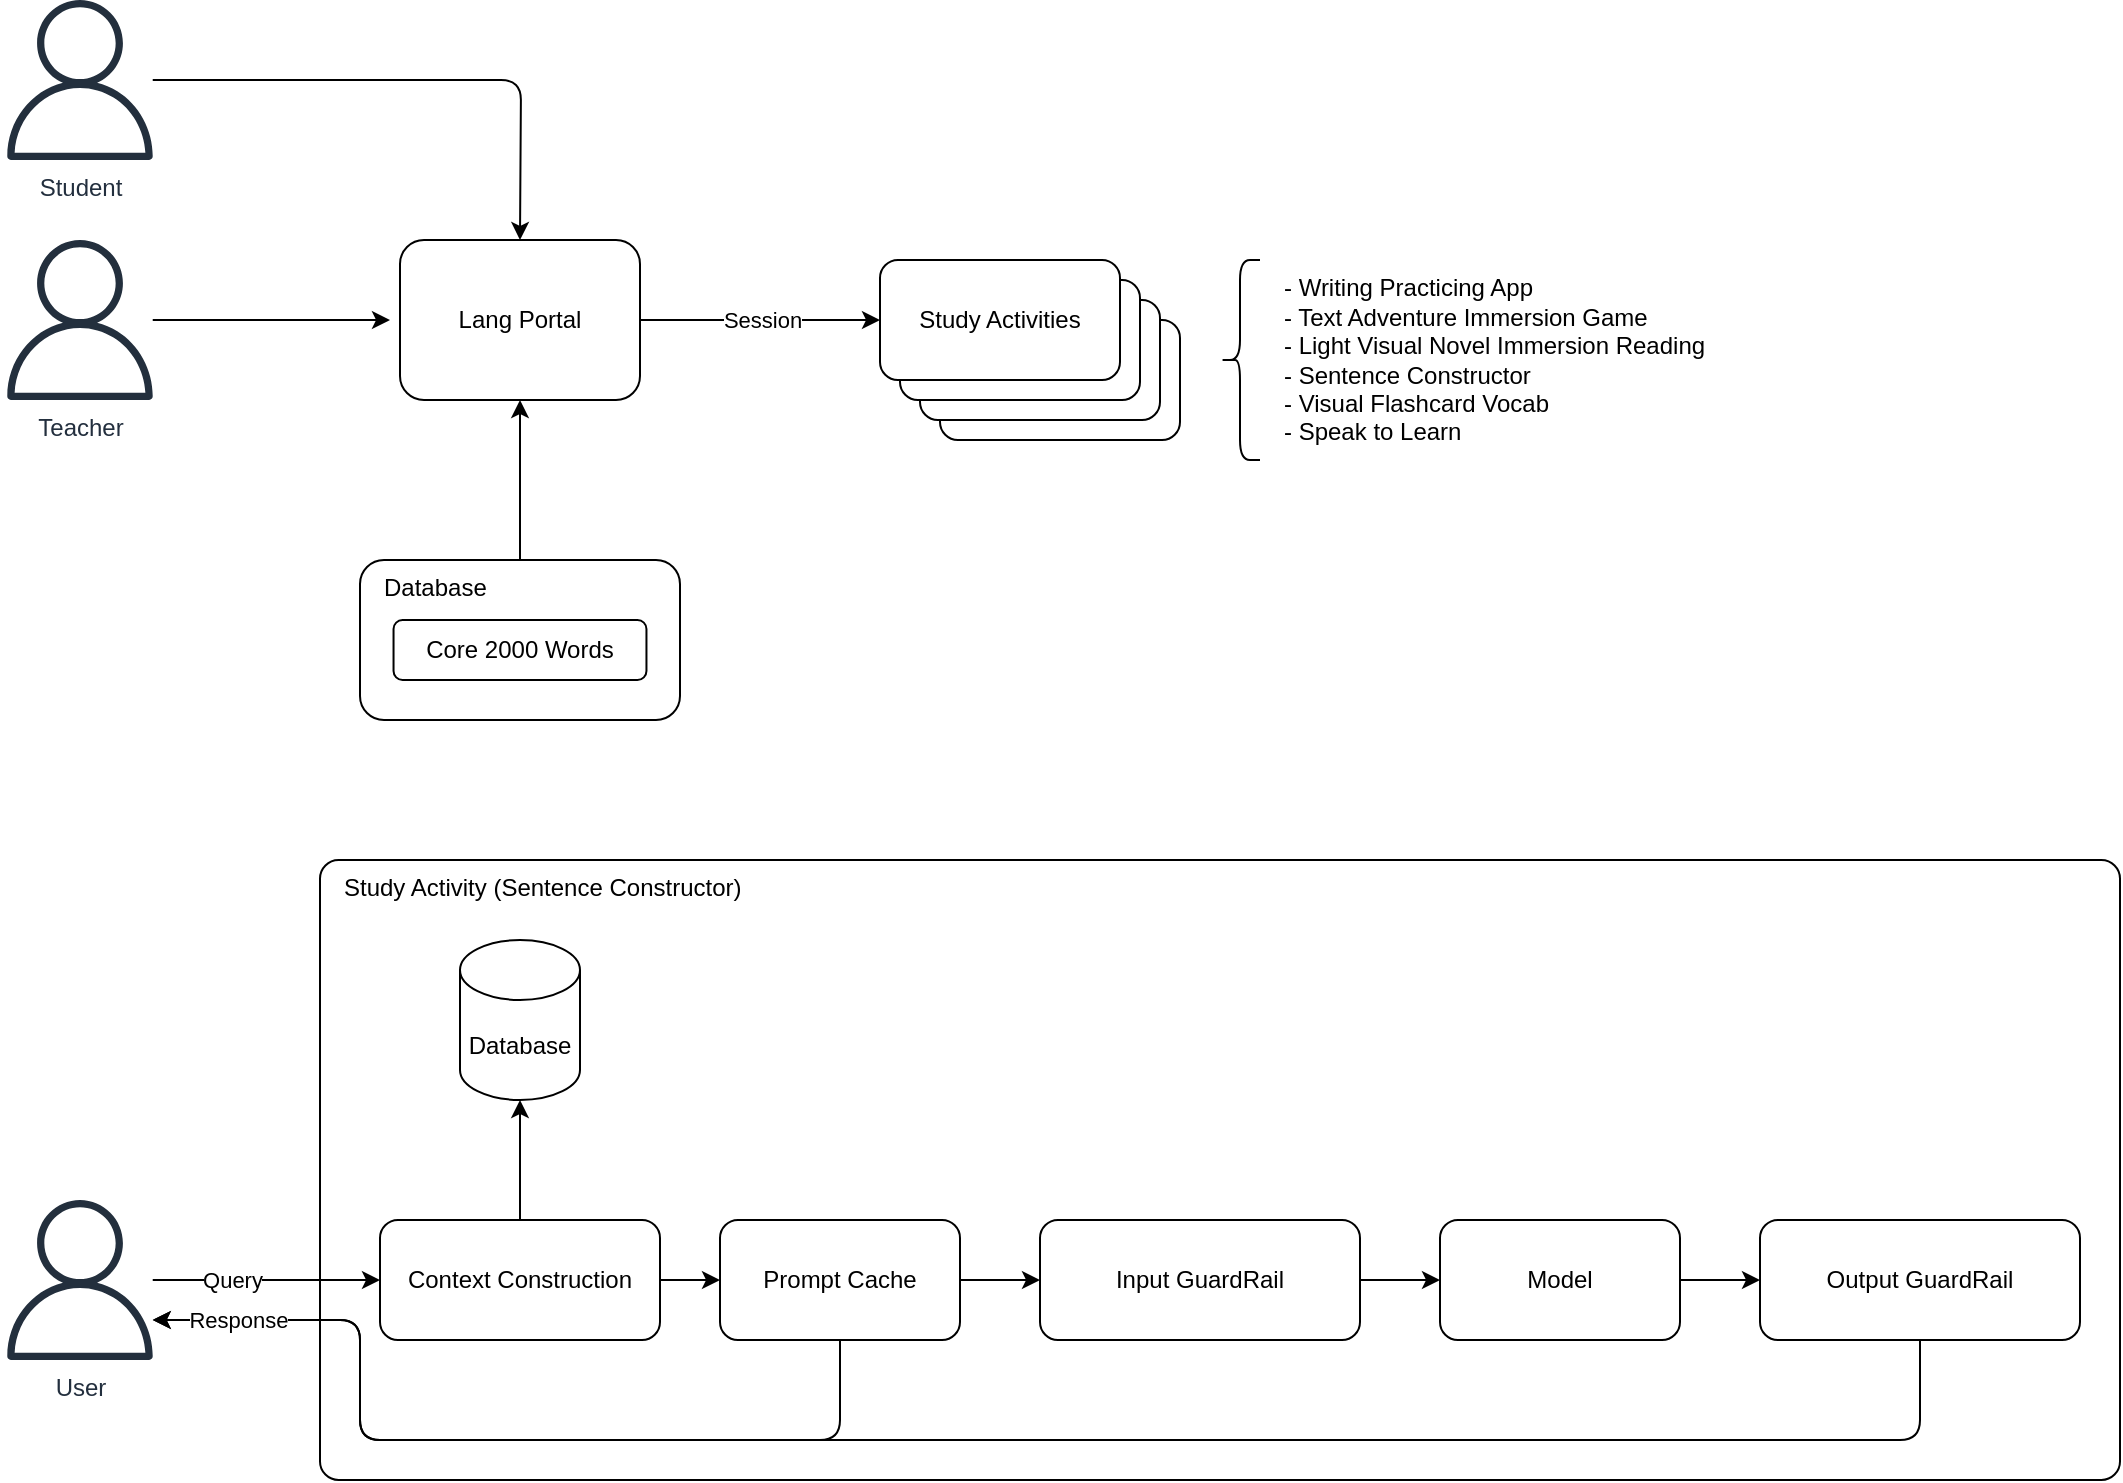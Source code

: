 <mxfile version="26.0.5">
  <diagram name="Page-1" id="Hk01fdB4jkvvHZxyG3Y6">
    <mxGraphModel dx="1007" dy="568" grid="1" gridSize="10" guides="1" tooltips="1" connect="1" arrows="1" fold="1" page="1" pageScale="1" pageWidth="850" pageHeight="1100" math="0" shadow="0">
      <root>
        <mxCell id="0" />
        <mxCell id="1" parent="0" />
        <mxCell id="A2Ggw8hq1gjowvri7o_E-37" value="Study Activity (Sentence Constructor)" style="rounded=1;whiteSpace=wrap;html=1;align=left;verticalAlign=top;spacingLeft=10;arcSize=3;" vertex="1" parent="1">
          <mxGeometry x="320" y="590" width="900" height="310" as="geometry" />
        </mxCell>
        <mxCell id="A2Ggw8hq1gjowvri7o_E-24" style="edgeStyle=orthogonalEdgeStyle;rounded=1;orthogonalLoop=1;jettySize=auto;html=1;curved=0;" edge="1" parent="1" source="A2Ggw8hq1gjowvri7o_E-1">
          <mxGeometry relative="1" as="geometry">
            <mxPoint x="420" y="280" as="targetPoint" />
          </mxGeometry>
        </mxCell>
        <mxCell id="A2Ggw8hq1gjowvri7o_E-1" value="Student" style="sketch=0;outlineConnect=0;fontColor=#232F3E;gradientColor=none;fillColor=#232F3D;strokeColor=none;dashed=0;verticalLabelPosition=bottom;verticalAlign=top;align=center;html=1;fontSize=12;fontStyle=0;aspect=fixed;pointerEvents=1;shape=mxgraph.aws4.user;" vertex="1" parent="1">
          <mxGeometry x="160" y="160" width="80" height="80" as="geometry" />
        </mxCell>
        <mxCell id="A2Ggw8hq1gjowvri7o_E-12" style="edgeStyle=orthogonalEdgeStyle;rounded=0;orthogonalLoop=1;jettySize=auto;html=1;" edge="1" parent="1" source="A2Ggw8hq1gjowvri7o_E-2">
          <mxGeometry relative="1" as="geometry">
            <mxPoint x="355" y="320" as="targetPoint" />
          </mxGeometry>
        </mxCell>
        <mxCell id="A2Ggw8hq1gjowvri7o_E-2" value="Teacher" style="sketch=0;outlineConnect=0;fontColor=#232F3E;gradientColor=none;fillColor=#232F3D;strokeColor=none;dashed=0;verticalLabelPosition=bottom;verticalAlign=top;align=center;html=1;fontSize=12;fontStyle=0;aspect=fixed;pointerEvents=1;shape=mxgraph.aws4.user;" vertex="1" parent="1">
          <mxGeometry x="160" y="280" width="80" height="80" as="geometry" />
        </mxCell>
        <mxCell id="A2Ggw8hq1gjowvri7o_E-14" style="edgeStyle=orthogonalEdgeStyle;rounded=0;orthogonalLoop=1;jettySize=auto;html=1;" edge="1" parent="1" source="A2Ggw8hq1gjowvri7o_E-9">
          <mxGeometry relative="1" as="geometry">
            <mxPoint x="420" y="360" as="targetPoint" />
          </mxGeometry>
        </mxCell>
        <mxCell id="A2Ggw8hq1gjowvri7o_E-15" style="edgeStyle=orthogonalEdgeStyle;rounded=0;orthogonalLoop=1;jettySize=auto;html=1;" edge="1" parent="1" source="A2Ggw8hq1gjowvri7o_E-48" target="A2Ggw8hq1gjowvri7o_E-7">
          <mxGeometry relative="1" as="geometry">
            <mxPoint x="485" y="320" as="sourcePoint" />
          </mxGeometry>
        </mxCell>
        <mxCell id="A2Ggw8hq1gjowvri7o_E-22" value="Session" style="edgeLabel;html=1;align=center;verticalAlign=middle;resizable=0;points=[];" vertex="1" connectable="0" parent="A2Ggw8hq1gjowvri7o_E-15">
          <mxGeometry x="-0.111" y="-2" relative="1" as="geometry">
            <mxPoint x="7" y="-2" as="offset" />
          </mxGeometry>
        </mxCell>
        <mxCell id="A2Ggw8hq1gjowvri7o_E-19" value="" style="group" vertex="1" connectable="0" parent="1">
          <mxGeometry x="600" y="290" width="150" height="90" as="geometry" />
        </mxCell>
        <mxCell id="A2Ggw8hq1gjowvri7o_E-18" value="Study Activities" style="rounded=1;whiteSpace=wrap;html=1;" vertex="1" parent="A2Ggw8hq1gjowvri7o_E-19">
          <mxGeometry x="30" y="30" width="120" height="60" as="geometry" />
        </mxCell>
        <mxCell id="A2Ggw8hq1gjowvri7o_E-17" value="Study Activities" style="rounded=1;whiteSpace=wrap;html=1;" vertex="1" parent="A2Ggw8hq1gjowvri7o_E-19">
          <mxGeometry x="20" y="20" width="120" height="60" as="geometry" />
        </mxCell>
        <mxCell id="A2Ggw8hq1gjowvri7o_E-16" value="Study Activities" style="rounded=1;whiteSpace=wrap;html=1;" vertex="1" parent="A2Ggw8hq1gjowvri7o_E-19">
          <mxGeometry x="10" y="10" width="120" height="60" as="geometry" />
        </mxCell>
        <mxCell id="A2Ggw8hq1gjowvri7o_E-7" value="Study Activities" style="rounded=1;whiteSpace=wrap;html=1;" vertex="1" parent="A2Ggw8hq1gjowvri7o_E-19">
          <mxGeometry width="120" height="60" as="geometry" />
        </mxCell>
        <mxCell id="A2Ggw8hq1gjowvri7o_E-20" value="- Writing Practicing App&lt;br&gt;- Text Adventure Immersion Game&lt;br&gt;- Light Visual Novel Immersion Reading&lt;br&gt;- Sentence Constructor&lt;br&gt;- Visual Flashcard Vocab&lt;br&gt;- Speak to Learn" style="text;align=left;verticalAlign=middle;resizable=0;points=[];autosize=1;strokeColor=none;fillColor=none;spacing=2;html=1;" vertex="1" parent="1">
          <mxGeometry x="800" y="290" width="230" height="100" as="geometry" />
        </mxCell>
        <mxCell id="A2Ggw8hq1gjowvri7o_E-21" value="" style="shape=curlyBracket;whiteSpace=wrap;html=1;rounded=1;labelPosition=left;verticalLabelPosition=middle;align=right;verticalAlign=middle;" vertex="1" parent="1">
          <mxGeometry x="770" y="290" width="20" height="100" as="geometry" />
        </mxCell>
        <mxCell id="A2Ggw8hq1gjowvri7o_E-28" style="edgeStyle=orthogonalEdgeStyle;rounded=0;orthogonalLoop=1;jettySize=auto;html=1;" edge="1" parent="1" source="A2Ggw8hq1gjowvri7o_E-23" target="A2Ggw8hq1gjowvri7o_E-27">
          <mxGeometry relative="1" as="geometry" />
        </mxCell>
        <mxCell id="A2Ggw8hq1gjowvri7o_E-49" style="edgeStyle=orthogonalEdgeStyle;rounded=0;orthogonalLoop=1;jettySize=auto;html=1;" edge="1" parent="1" source="A2Ggw8hq1gjowvri7o_E-23" target="A2Ggw8hq1gjowvri7o_E-33">
          <mxGeometry relative="1" as="geometry" />
        </mxCell>
        <mxCell id="A2Ggw8hq1gjowvri7o_E-23" value="Context Construction" style="rounded=1;whiteSpace=wrap;html=1;" vertex="1" parent="1">
          <mxGeometry x="350" y="770" width="140" height="60" as="geometry" />
        </mxCell>
        <mxCell id="A2Ggw8hq1gjowvri7o_E-26" style="edgeStyle=orthogonalEdgeStyle;rounded=1;orthogonalLoop=1;jettySize=auto;html=1;curved=0;" edge="1" parent="1" source="A2Ggw8hq1gjowvri7o_E-25" target="A2Ggw8hq1gjowvri7o_E-23">
          <mxGeometry relative="1" as="geometry">
            <Array as="points">
              <mxPoint x="270" y="800" />
              <mxPoint x="270" y="800" />
            </Array>
          </mxGeometry>
        </mxCell>
        <mxCell id="A2Ggw8hq1gjowvri7o_E-36" value="Query" style="edgeLabel;html=1;align=center;verticalAlign=middle;resizable=0;points=[];" vertex="1" connectable="0" parent="A2Ggw8hq1gjowvri7o_E-26">
          <mxGeometry x="-0.079" y="1" relative="1" as="geometry">
            <mxPoint x="-13" y="1" as="offset" />
          </mxGeometry>
        </mxCell>
        <mxCell id="A2Ggw8hq1gjowvri7o_E-25" value="User" style="sketch=0;outlineConnect=0;fontColor=#232F3E;gradientColor=none;fillColor=#232F3D;strokeColor=none;dashed=0;verticalLabelPosition=bottom;verticalAlign=top;align=center;html=1;fontSize=12;fontStyle=0;aspect=fixed;pointerEvents=1;shape=mxgraph.aws4.user;" vertex="1" parent="1">
          <mxGeometry x="160" y="760" width="80" height="80" as="geometry" />
        </mxCell>
        <mxCell id="A2Ggw8hq1gjowvri7o_E-27" value="Database" style="shape=cylinder3;whiteSpace=wrap;html=1;boundedLbl=1;backgroundOutline=1;size=15;" vertex="1" parent="1">
          <mxGeometry x="390" y="630" width="60" height="80" as="geometry" />
        </mxCell>
        <mxCell id="A2Ggw8hq1gjowvri7o_E-45" style="edgeStyle=orthogonalEdgeStyle;rounded=0;orthogonalLoop=1;jettySize=auto;html=1;" edge="1" parent="1" source="A2Ggw8hq1gjowvri7o_E-31" target="A2Ggw8hq1gjowvri7o_E-44">
          <mxGeometry relative="1" as="geometry" />
        </mxCell>
        <mxCell id="A2Ggw8hq1gjowvri7o_E-31" value="Input GuardRail" style="rounded=1;whiteSpace=wrap;html=1;" vertex="1" parent="1">
          <mxGeometry x="680" y="770" width="160" height="60" as="geometry" />
        </mxCell>
        <mxCell id="A2Ggw8hq1gjowvri7o_E-39" style="edgeStyle=orthogonalEdgeStyle;rounded=0;orthogonalLoop=1;jettySize=auto;html=1;" edge="1" parent="1" source="A2Ggw8hq1gjowvri7o_E-33" target="A2Ggw8hq1gjowvri7o_E-31">
          <mxGeometry relative="1" as="geometry" />
        </mxCell>
        <mxCell id="A2Ggw8hq1gjowvri7o_E-50" style="edgeStyle=orthogonalEdgeStyle;rounded=1;orthogonalLoop=1;jettySize=auto;html=1;curved=0;" edge="1" parent="1" source="A2Ggw8hq1gjowvri7o_E-33" target="A2Ggw8hq1gjowvri7o_E-25">
          <mxGeometry relative="1" as="geometry">
            <Array as="points">
              <mxPoint x="580" y="880" />
              <mxPoint x="340" y="880" />
              <mxPoint x="340" y="820" />
            </Array>
          </mxGeometry>
        </mxCell>
        <mxCell id="A2Ggw8hq1gjowvri7o_E-33" value="Prompt Cache" style="rounded=1;whiteSpace=wrap;html=1;" vertex="1" parent="1">
          <mxGeometry x="520" y="770" width="120" height="60" as="geometry" />
        </mxCell>
        <mxCell id="A2Ggw8hq1gjowvri7o_E-41" style="edgeStyle=orthogonalEdgeStyle;rounded=1;orthogonalLoop=1;jettySize=auto;html=1;curved=0;" edge="1" parent="1" source="A2Ggw8hq1gjowvri7o_E-35" target="A2Ggw8hq1gjowvri7o_E-25">
          <mxGeometry relative="1" as="geometry">
            <Array as="points">
              <mxPoint x="1120" y="880" />
              <mxPoint x="340" y="880" />
              <mxPoint x="340" y="820" />
            </Array>
          </mxGeometry>
        </mxCell>
        <mxCell id="A2Ggw8hq1gjowvri7o_E-42" value="Response" style="edgeLabel;html=1;align=center;verticalAlign=middle;resizable=0;points=[];" vertex="1" connectable="0" parent="A2Ggw8hq1gjowvri7o_E-41">
          <mxGeometry x="0.883" y="3" relative="1" as="geometry">
            <mxPoint x="-16" y="-3" as="offset" />
          </mxGeometry>
        </mxCell>
        <mxCell id="A2Ggw8hq1gjowvri7o_E-35" value="Output GuardRail" style="rounded=1;whiteSpace=wrap;html=1;" vertex="1" parent="1">
          <mxGeometry x="1040" y="770" width="160" height="60" as="geometry" />
        </mxCell>
        <mxCell id="A2Ggw8hq1gjowvri7o_E-46" style="edgeStyle=orthogonalEdgeStyle;rounded=0;orthogonalLoop=1;jettySize=auto;html=1;" edge="1" parent="1" source="A2Ggw8hq1gjowvri7o_E-44" target="A2Ggw8hq1gjowvri7o_E-35">
          <mxGeometry relative="1" as="geometry" />
        </mxCell>
        <mxCell id="A2Ggw8hq1gjowvri7o_E-44" value="Model" style="rounded=1;whiteSpace=wrap;html=1;" vertex="1" parent="1">
          <mxGeometry x="880" y="770" width="120" height="60" as="geometry" />
        </mxCell>
        <mxCell id="A2Ggw8hq1gjowvri7o_E-48" value="Lang Portal" style="rounded=1;whiteSpace=wrap;html=1;" vertex="1" parent="1">
          <mxGeometry x="360" y="280" width="120" height="80" as="geometry" />
        </mxCell>
        <mxCell id="A2Ggw8hq1gjowvri7o_E-9" value="Database" style="rounded=1;whiteSpace=wrap;html=1;align=left;verticalAlign=top;spacingLeft=10;" vertex="1" parent="1">
          <mxGeometry x="340" y="440" width="160" height="80" as="geometry" />
        </mxCell>
        <mxCell id="A2Ggw8hq1gjowvri7o_E-10" value="Core 2000 Words" style="rounded=1;whiteSpace=wrap;html=1;" vertex="1" parent="1">
          <mxGeometry x="356.77" y="470" width="126.46" height="30" as="geometry" />
        </mxCell>
      </root>
    </mxGraphModel>
  </diagram>
</mxfile>
